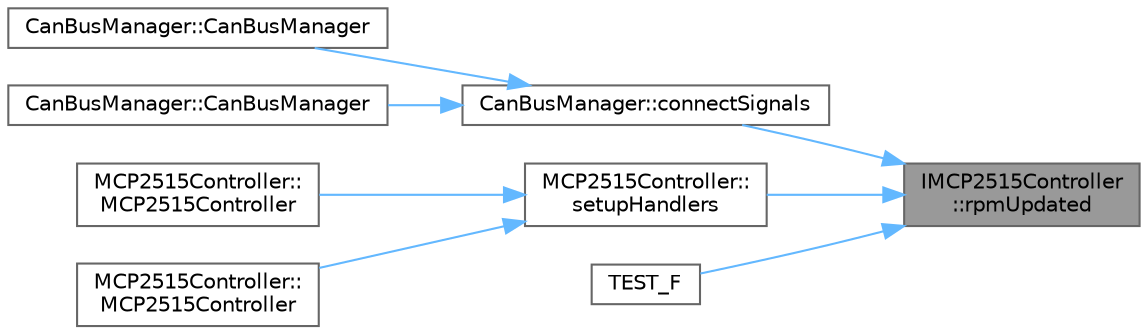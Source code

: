 digraph "IMCP2515Controller::rpmUpdated"
{
 // LATEX_PDF_SIZE
  bgcolor="transparent";
  edge [fontname=Helvetica,fontsize=10,labelfontname=Helvetica,labelfontsize=10];
  node [fontname=Helvetica,fontsize=10,shape=box,height=0.2,width=0.4];
  rankdir="RL";
  Node1 [id="Node000001",label="IMCP2515Controller\l::rpmUpdated",height=0.2,width=0.4,color="gray40", fillcolor="grey60", style="filled", fontcolor="black",tooltip="Signal emitted when the RPM is updated."];
  Node1 -> Node2 [id="edge1_Node000001_Node000002",dir="back",color="steelblue1",style="solid",tooltip=" "];
  Node2 [id="Node000002",label="CanBusManager::connectSignals",height=0.2,width=0.4,color="grey40", fillcolor="white", style="filled",URL="$classCanBusManager.html#a7906428f2dba8fd2488b473036c2ba70",tooltip="Method to connect signals."];
  Node2 -> Node3 [id="edge2_Node000002_Node000003",dir="back",color="steelblue1",style="solid",tooltip=" "];
  Node3 [id="Node000003",label="CanBusManager::CanBusManager",height=0.2,width=0.4,color="grey40", fillcolor="white", style="filled",URL="$classCanBusManager.html#ae99209d291de980c75c10f8c12231a30",tooltip="Construct a new CanBusManager::CanBusManager object."];
  Node2 -> Node4 [id="edge3_Node000002_Node000004",dir="back",color="steelblue1",style="solid",tooltip=" "];
  Node4 [id="Node000004",label="CanBusManager::CanBusManager",height=0.2,width=0.4,color="grey40", fillcolor="white", style="filled",URL="$classCanBusManager.html#a6fb7d4430dd1f3bf9ea2d19370978fbf",tooltip="Construct a new CanBusManager::CanBusManager object."];
  Node1 -> Node5 [id="edge4_Node000001_Node000005",dir="back",color="steelblue1",style="solid",tooltip=" "];
  Node5 [id="Node000005",label="MCP2515Controller::\lsetupHandlers",height=0.2,width=0.4,color="grey40", fillcolor="white", style="filled",URL="$classMCP2515Controller.html#af33937a6ecfeae8a44a2f42c9b36d4e3",tooltip="Send a CAN message."];
  Node5 -> Node6 [id="edge5_Node000005_Node000006",dir="back",color="steelblue1",style="solid",tooltip=" "];
  Node6 [id="Node000006",label="MCP2515Controller::\lMCP2515Controller",height=0.2,width=0.4,color="grey40", fillcolor="white", style="filled",URL="$classMCP2515Controller.html#af4bec99219f1dd795c2909844ed75537",tooltip="Construct a new MCP2515Controller::MCP2515Controller object."];
  Node5 -> Node7 [id="edge6_Node000005_Node000007",dir="back",color="steelblue1",style="solid",tooltip=" "];
  Node7 [id="Node000007",label="MCP2515Controller::\lMCP2515Controller",height=0.2,width=0.4,color="grey40", fillcolor="white", style="filled",URL="$classMCP2515Controller.html#ac2faf2b46ee91ad68b0b1d57c0261e53",tooltip="Construct a new MCP2515Controller::MCP2515Controller object."];
  Node1 -> Node8 [id="edge7_Node000001_Node000008",dir="back",color="steelblue1",style="solid",tooltip=" "];
  Node8 [id="Node000008",label="TEST_F",height=0.2,width=0.4,color="grey40", fillcolor="white", style="filled",URL="$test__MCP2515Controller_8cpp.html#a7379d3bb55019313ec7dd8a03c4802b2",tooltip="Ensures that the RPM signal emits the correct value."];
}
